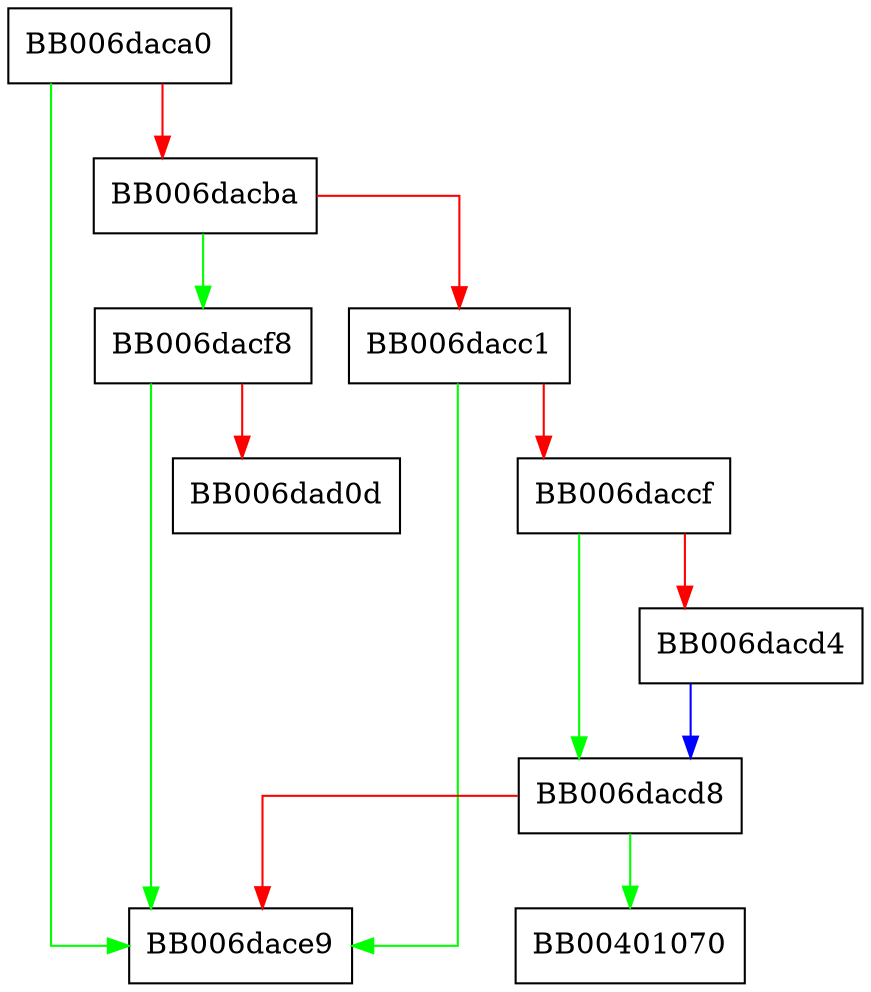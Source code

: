digraph hmac_final {
  node [shape="box"];
  graph [splines=ortho];
  BB006daca0 -> BB006dace9 [color="green"];
  BB006daca0 -> BB006dacba [color="red"];
  BB006dacba -> BB006dacf8 [color="green"];
  BB006dacba -> BB006dacc1 [color="red"];
  BB006dacc1 -> BB006dace9 [color="green"];
  BB006dacc1 -> BB006daccf [color="red"];
  BB006daccf -> BB006dacd8 [color="green"];
  BB006daccf -> BB006dacd4 [color="red"];
  BB006dacd4 -> BB006dacd8 [color="blue"];
  BB006dacd8 -> BB00401070 [color="green"];
  BB006dacd8 -> BB006dace9 [color="red"];
  BB006dacf8 -> BB006dace9 [color="green"];
  BB006dacf8 -> BB006dad0d [color="red"];
}